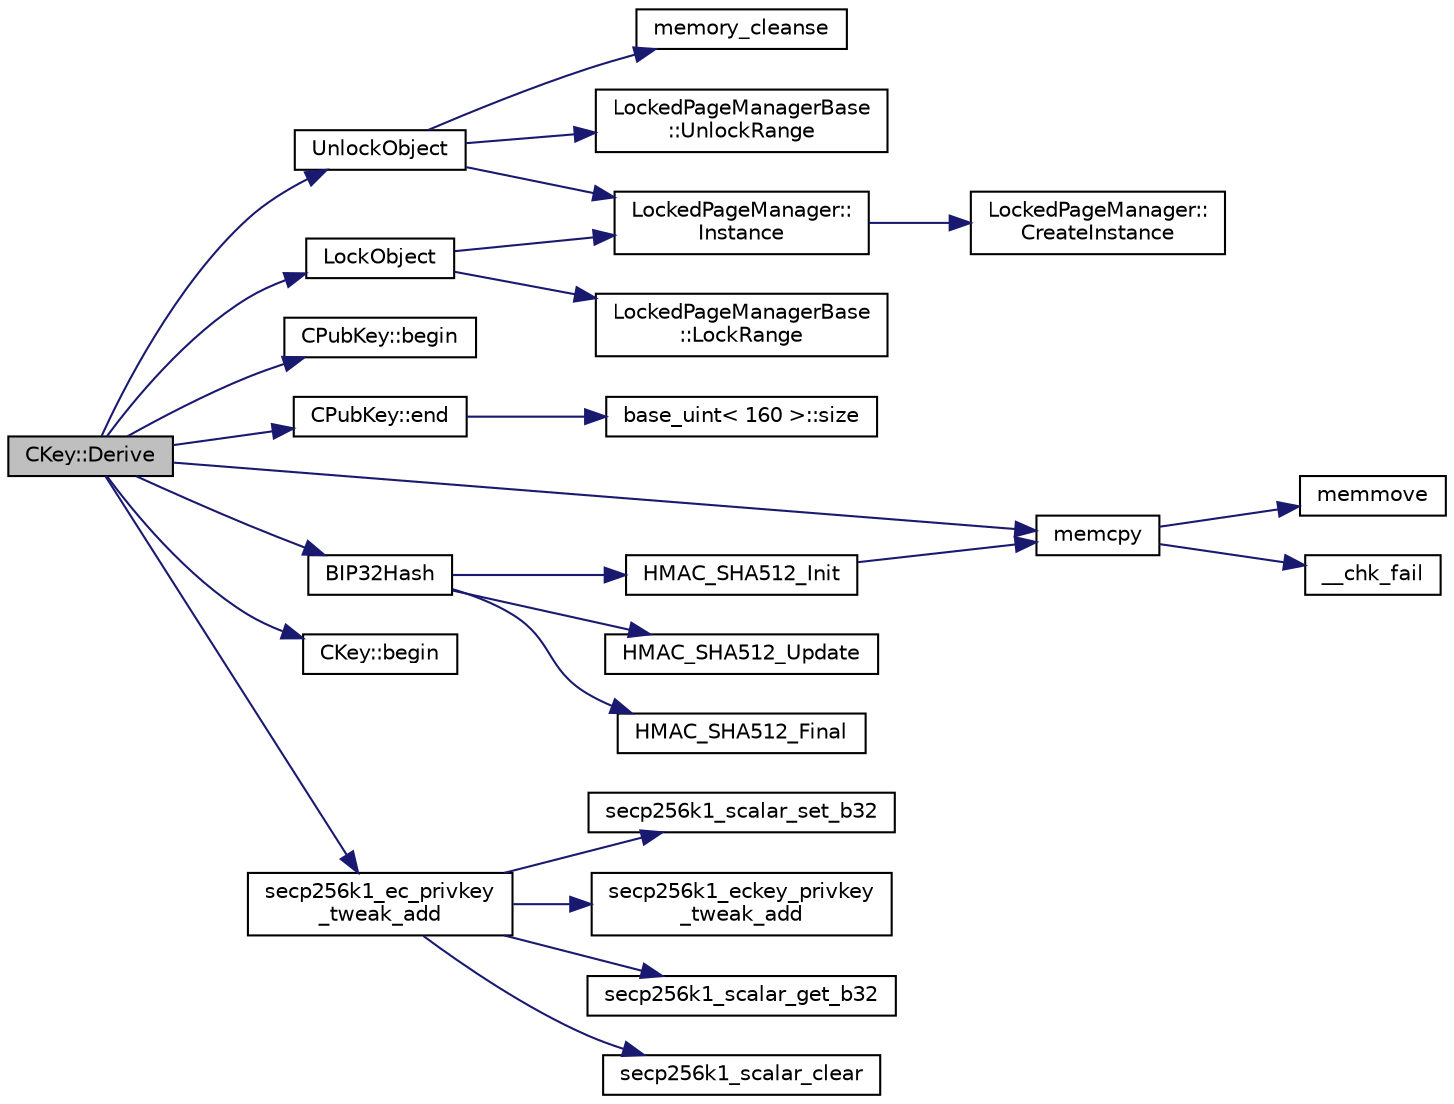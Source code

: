 digraph "CKey::Derive"
{
  edge [fontname="Helvetica",fontsize="10",labelfontname="Helvetica",labelfontsize="10"];
  node [fontname="Helvetica",fontsize="10",shape=record];
  rankdir="LR";
  Node145 [label="CKey::Derive",height=0.2,width=0.4,color="black", fillcolor="grey75", style="filled", fontcolor="black"];
  Node145 -> Node146 [color="midnightblue",fontsize="10",style="solid",fontname="Helvetica"];
  Node146 [label="LockObject",height=0.2,width=0.4,color="black", fillcolor="white", style="filled",URL="$da/dfb/allocators_8h.html#ab73cc3988a03bed966c0c2bb191a8d2a"];
  Node146 -> Node147 [color="midnightblue",fontsize="10",style="solid",fontname="Helvetica"];
  Node147 [label="LockedPageManager::\lInstance",height=0.2,width=0.4,color="black", fillcolor="white", style="filled",URL="$da/d1c/class_locked_page_manager.html#ac9b1d42d240dba4714a35fff970b6dde"];
  Node147 -> Node148 [color="midnightblue",fontsize="10",style="solid",fontname="Helvetica"];
  Node148 [label="LockedPageManager::\lCreateInstance",height=0.2,width=0.4,color="black", fillcolor="white", style="filled",URL="$da/d1c/class_locked_page_manager.html#a3933ba60669b1c1b0ef03222637257e7"];
  Node146 -> Node149 [color="midnightblue",fontsize="10",style="solid",fontname="Helvetica"];
  Node149 [label="LockedPageManagerBase\l::LockRange",height=0.2,width=0.4,color="black", fillcolor="white", style="filled",URL="$df/d71/class_locked_page_manager_base.html#ae24ac08899505b892d451404133fa494"];
  Node145 -> Node150 [color="midnightblue",fontsize="10",style="solid",fontname="Helvetica"];
  Node150 [label="CPubKey::begin",height=0.2,width=0.4,color="black", fillcolor="white", style="filled",URL="$da/d4e/class_c_pub_key.html#a859ab9909d68092d6d4fc739237ab358"];
  Node145 -> Node151 [color="midnightblue",fontsize="10",style="solid",fontname="Helvetica"];
  Node151 [label="CPubKey::end",height=0.2,width=0.4,color="black", fillcolor="white", style="filled",URL="$da/d4e/class_c_pub_key.html#a1d6fb1ec2b45fb229f549215d6a23dbc"];
  Node151 -> Node152 [color="midnightblue",fontsize="10",style="solid",fontname="Helvetica"];
  Node152 [label="base_uint\< 160 \>::size",height=0.2,width=0.4,color="black", fillcolor="white", style="filled",URL="$da/df7/classbase__uint.html#a1f49b034e686269601ea89b0319b8004"];
  Node145 -> Node153 [color="midnightblue",fontsize="10",style="solid",fontname="Helvetica"];
  Node153 [label="BIP32Hash",height=0.2,width=0.4,color="black", fillcolor="white", style="filled",URL="$da/de5/hash_8cpp.html#af81a4d88d7eaba27c63313aec22b01a4"];
  Node153 -> Node154 [color="midnightblue",fontsize="10",style="solid",fontname="Helvetica"];
  Node154 [label="HMAC_SHA512_Init",height=0.2,width=0.4,color="black", fillcolor="white", style="filled",URL="$da/de5/hash_8cpp.html#a4b8c72838f26539d69f31e256fd6dc5c"];
  Node154 -> Node155 [color="midnightblue",fontsize="10",style="solid",fontname="Helvetica"];
  Node155 [label="memcpy",height=0.2,width=0.4,color="black", fillcolor="white", style="filled",URL="$d5/d9f/glibc__compat_8cpp.html#a0f46826ab0466591e136db24394923cf"];
  Node155 -> Node156 [color="midnightblue",fontsize="10",style="solid",fontname="Helvetica"];
  Node156 [label="memmove",height=0.2,width=0.4,color="black", fillcolor="white", style="filled",URL="$d5/d9f/glibc__compat_8cpp.html#a9778d49e9029dd75bc53ecbbf9f5e9a1"];
  Node155 -> Node157 [color="midnightblue",fontsize="10",style="solid",fontname="Helvetica"];
  Node157 [label="__chk_fail",height=0.2,width=0.4,color="black", fillcolor="white", style="filled",URL="$d5/d9f/glibc__compat_8cpp.html#a424ac71631da5ada2976630ff67051d1"];
  Node153 -> Node158 [color="midnightblue",fontsize="10",style="solid",fontname="Helvetica"];
  Node158 [label="HMAC_SHA512_Update",height=0.2,width=0.4,color="black", fillcolor="white", style="filled",URL="$da/de5/hash_8cpp.html#a252e477655e0e6373143178d65e7a931"];
  Node153 -> Node159 [color="midnightblue",fontsize="10",style="solid",fontname="Helvetica"];
  Node159 [label="HMAC_SHA512_Final",height=0.2,width=0.4,color="black", fillcolor="white", style="filled",URL="$da/de5/hash_8cpp.html#a3e0fccfdb4599881e52d5fe8497f961f"];
  Node145 -> Node155 [color="midnightblue",fontsize="10",style="solid",fontname="Helvetica"];
  Node145 -> Node160 [color="midnightblue",fontsize="10",style="solid",fontname="Helvetica"];
  Node160 [label="CKey::begin",height=0.2,width=0.4,color="black", fillcolor="white", style="filled",URL="$d2/d63/class_c_key.html#ab8dee0ad9d933304a22284ee40040847"];
  Node145 -> Node161 [color="midnightblue",fontsize="10",style="solid",fontname="Helvetica"];
  Node161 [label="secp256k1_ec_privkey\l_tweak_add",height=0.2,width=0.4,color="black", fillcolor="white", style="filled",URL="$d7/dd3/secp256k1_8h.html#a0f9125cd8c970342ec5118f7bfacc0c5",tooltip="Tweak a private key by adding tweak to it. "];
  Node161 -> Node162 [color="midnightblue",fontsize="10",style="solid",fontname="Helvetica"];
  Node162 [label="secp256k1_scalar_set_b32",height=0.2,width=0.4,color="black", fillcolor="white", style="filled",URL="$db/d94/scalar_8h.html#a25cc2d45ae1d1765d07c3313cdf46fa0",tooltip="Set a scalar from a big endian byte array. "];
  Node161 -> Node163 [color="midnightblue",fontsize="10",style="solid",fontname="Helvetica"];
  Node163 [label="secp256k1_eckey_privkey\l_tweak_add",height=0.2,width=0.4,color="black", fillcolor="white", style="filled",URL="$da/dff/eckey_8h.html#a1e0abdeb32c835f0ed6f73b8eed56019"];
  Node161 -> Node164 [color="midnightblue",fontsize="10",style="solid",fontname="Helvetica"];
  Node164 [label="secp256k1_scalar_get_b32",height=0.2,width=0.4,color="black", fillcolor="white", style="filled",URL="$db/d94/scalar_8h.html#a4fa08f8af5a23f505b44c9ef1bec1831",tooltip="Convert a scalar to a byte array. "];
  Node161 -> Node165 [color="midnightblue",fontsize="10",style="solid",fontname="Helvetica"];
  Node165 [label="secp256k1_scalar_clear",height=0.2,width=0.4,color="black", fillcolor="white", style="filled",URL="$db/d94/scalar_8h.html#ad8fb9bc2a828903963bf37806d8edd11",tooltip="Clear a scalar to prevent the leak of sensitive data. "];
  Node145 -> Node166 [color="midnightblue",fontsize="10",style="solid",fontname="Helvetica"];
  Node166 [label="UnlockObject",height=0.2,width=0.4,color="black", fillcolor="white", style="filled",URL="$da/dfb/allocators_8h.html#a49577b8da0ecffd2fbc222896283004c"];
  Node166 -> Node167 [color="midnightblue",fontsize="10",style="solid",fontname="Helvetica"];
  Node167 [label="memory_cleanse",height=0.2,width=0.4,color="black", fillcolor="white", style="filled",URL="$da/d37/cleanse_8cpp.html#a5a4afb85dd16ecc1f6019c782db78663"];
  Node166 -> Node147 [color="midnightblue",fontsize="10",style="solid",fontname="Helvetica"];
  Node166 -> Node168 [color="midnightblue",fontsize="10",style="solid",fontname="Helvetica"];
  Node168 [label="LockedPageManagerBase\l::UnlockRange",height=0.2,width=0.4,color="black", fillcolor="white", style="filled",URL="$df/d71/class_locked_page_manager_base.html#a34bcf7b9120295ed178fe9545ed229af"];
}
